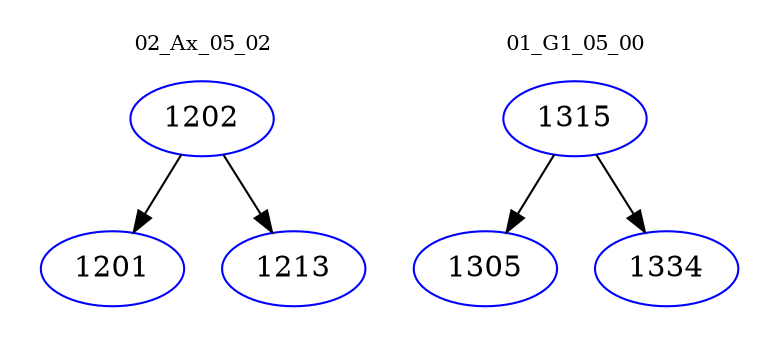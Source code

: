 digraph{
subgraph cluster_0 {
color = white
label = "02_Ax_05_02";
fontsize=10;
T0_1202 [label="1202", color="blue"]
T0_1202 -> T0_1201 [color="black"]
T0_1201 [label="1201", color="blue"]
T0_1202 -> T0_1213 [color="black"]
T0_1213 [label="1213", color="blue"]
}
subgraph cluster_1 {
color = white
label = "01_G1_05_00";
fontsize=10;
T1_1315 [label="1315", color="blue"]
T1_1315 -> T1_1305 [color="black"]
T1_1305 [label="1305", color="blue"]
T1_1315 -> T1_1334 [color="black"]
T1_1334 [label="1334", color="blue"]
}
}
